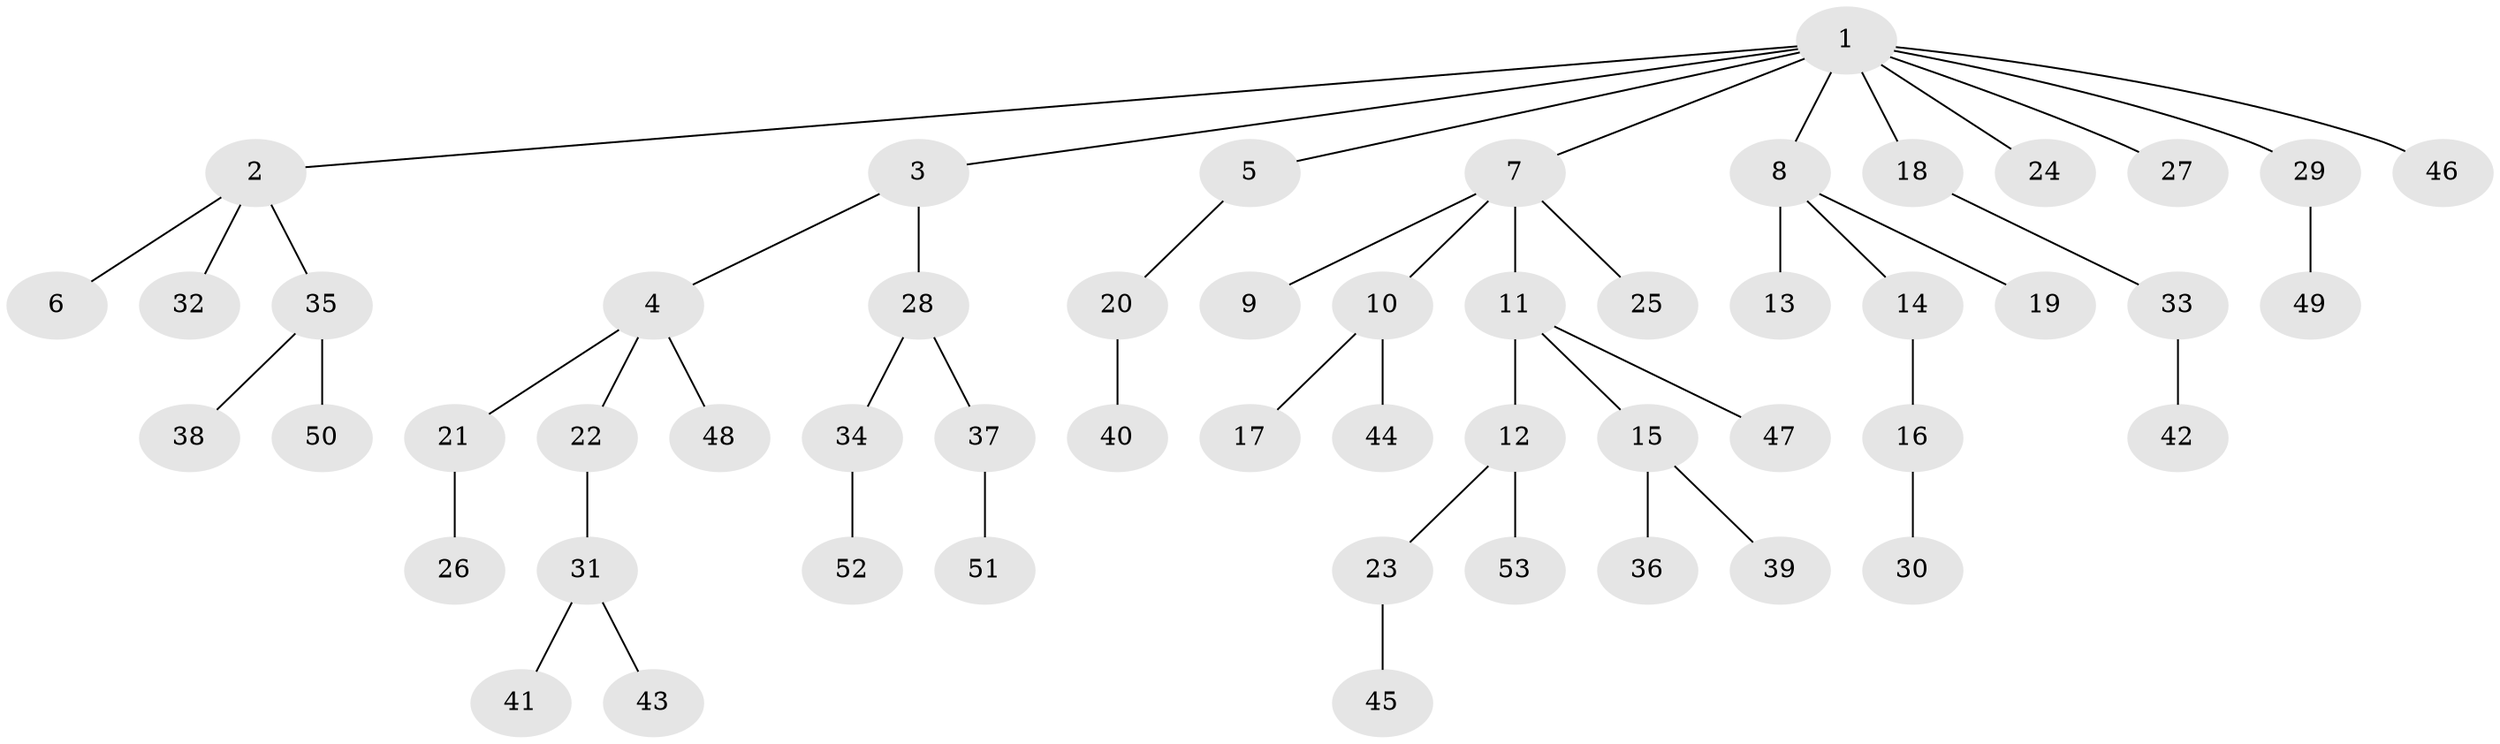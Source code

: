 // Generated by graph-tools (version 1.1) at 2025/50/03/09/25 03:50:24]
// undirected, 53 vertices, 52 edges
graph export_dot {
graph [start="1"]
  node [color=gray90,style=filled];
  1;
  2;
  3;
  4;
  5;
  6;
  7;
  8;
  9;
  10;
  11;
  12;
  13;
  14;
  15;
  16;
  17;
  18;
  19;
  20;
  21;
  22;
  23;
  24;
  25;
  26;
  27;
  28;
  29;
  30;
  31;
  32;
  33;
  34;
  35;
  36;
  37;
  38;
  39;
  40;
  41;
  42;
  43;
  44;
  45;
  46;
  47;
  48;
  49;
  50;
  51;
  52;
  53;
  1 -- 2;
  1 -- 3;
  1 -- 5;
  1 -- 7;
  1 -- 8;
  1 -- 18;
  1 -- 24;
  1 -- 27;
  1 -- 29;
  1 -- 46;
  2 -- 6;
  2 -- 32;
  2 -- 35;
  3 -- 4;
  3 -- 28;
  4 -- 21;
  4 -- 22;
  4 -- 48;
  5 -- 20;
  7 -- 9;
  7 -- 10;
  7 -- 11;
  7 -- 25;
  8 -- 13;
  8 -- 14;
  8 -- 19;
  10 -- 17;
  10 -- 44;
  11 -- 12;
  11 -- 15;
  11 -- 47;
  12 -- 23;
  12 -- 53;
  14 -- 16;
  15 -- 36;
  15 -- 39;
  16 -- 30;
  18 -- 33;
  20 -- 40;
  21 -- 26;
  22 -- 31;
  23 -- 45;
  28 -- 34;
  28 -- 37;
  29 -- 49;
  31 -- 41;
  31 -- 43;
  33 -- 42;
  34 -- 52;
  35 -- 38;
  35 -- 50;
  37 -- 51;
}
